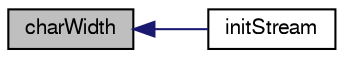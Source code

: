 digraph "charWidth"
{
  bgcolor="transparent";
  edge [fontname="FreeSans",fontsize="10",labelfontname="FreeSans",labelfontsize="10"];
  node [fontname="FreeSans",fontsize="10",shape=record];
  rankdir="LR";
  Node1 [label="charWidth",height=0.2,width=0.4,color="black", fillcolor="grey75", style="filled" fontcolor="black"];
  Node1 -> Node2 [dir="back",color="midnightblue",fontsize="10",style="solid",fontname="FreeSans"];
  Node2 [label="initStream",height=0.2,width=0.4,color="black",URL="$a00843.html#a41204852a4fe8fc67a5f2edb77233996",tooltip="Initialise the output stream for writing. "];
}
